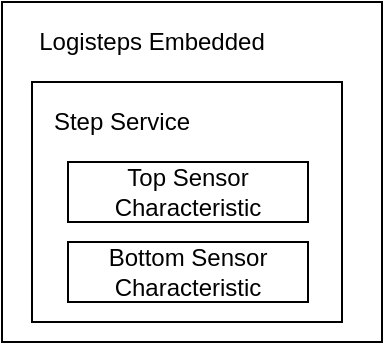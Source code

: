 <mxfile version="10.5.9" type="github"><diagram id="AtZdU6KU-yixms6oKXMI" name="Page-1"><mxGraphModel dx="411" dy="474" grid="1" gridSize="10" guides="1" tooltips="1" connect="1" arrows="1" fold="1" page="1" pageScale="1" pageWidth="850" pageHeight="1100" math="0" shadow="0"><root><mxCell id="0"/><mxCell id="1" parent="0"/><mxCell id="V0O69l55Ws_d3lZl9dwy-1" value="&lt;div style=&quot;text-align: left&quot;&gt;&lt;br&gt;&lt;/div&gt;" style="rounded=0;whiteSpace=wrap;html=1;" vertex="1" parent="1"><mxGeometry x="40" y="40" width="190" height="170" as="geometry"/></mxCell><mxCell id="V0O69l55Ws_d3lZl9dwy-2" value="Logisteps Embedded" style="text;html=1;strokeColor=none;fillColor=none;align=center;verticalAlign=middle;whiteSpace=wrap;rounded=0;" vertex="1" parent="1"><mxGeometry x="50" y="50" width="130" height="20" as="geometry"/></mxCell><mxCell id="V0O69l55Ws_d3lZl9dwy-3" value="" style="rounded=0;whiteSpace=wrap;html=1;" vertex="1" parent="1"><mxGeometry x="55" y="80" width="155" height="120" as="geometry"/></mxCell><mxCell id="V0O69l55Ws_d3lZl9dwy-4" value="Step Service" style="text;html=1;strokeColor=none;fillColor=none;align=center;verticalAlign=middle;whiteSpace=wrap;rounded=0;" vertex="1" parent="1"><mxGeometry x="60" y="90" width="80" height="20" as="geometry"/></mxCell><mxCell id="V0O69l55Ws_d3lZl9dwy-5" value="Top Sensor Characteristic" style="rounded=0;whiteSpace=wrap;html=1;" vertex="1" parent="1"><mxGeometry x="73" y="120" width="120" height="30" as="geometry"/></mxCell><mxCell id="V0O69l55Ws_d3lZl9dwy-6" value="Bottom Sensor Characteristic" style="rounded=0;whiteSpace=wrap;html=1;" vertex="1" parent="1"><mxGeometry x="73" y="160" width="120" height="30" as="geometry"/></mxCell></root></mxGraphModel></diagram></mxfile>